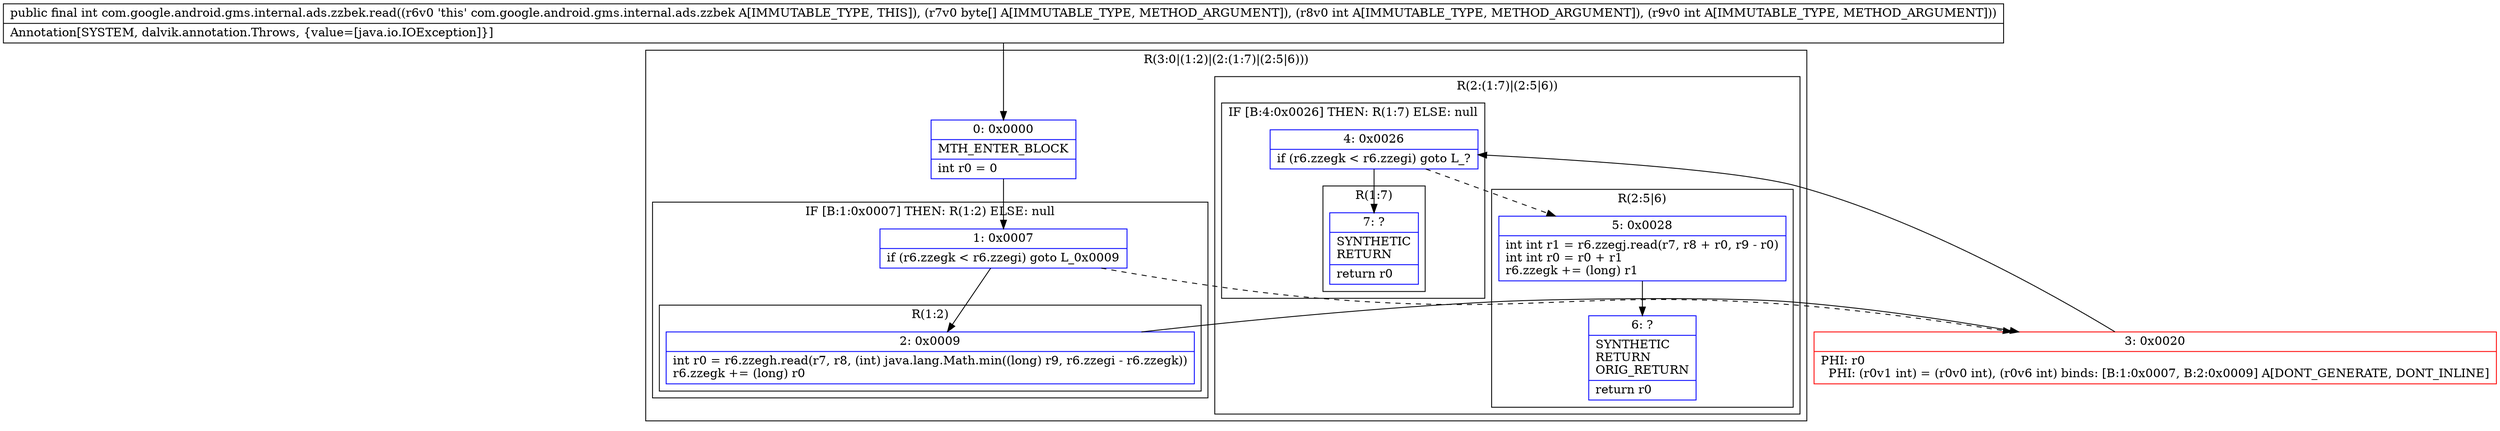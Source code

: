 digraph "CFG forcom.google.android.gms.internal.ads.zzbek.read([BII)I" {
subgraph cluster_Region_1807788040 {
label = "R(3:0|(1:2)|(2:(1:7)|(2:5|6)))";
node [shape=record,color=blue];
Node_0 [shape=record,label="{0\:\ 0x0000|MTH_ENTER_BLOCK\l|int r0 = 0\l}"];
subgraph cluster_IfRegion_1474567436 {
label = "IF [B:1:0x0007] THEN: R(1:2) ELSE: null";
node [shape=record,color=blue];
Node_1 [shape=record,label="{1\:\ 0x0007|if (r6.zzegk \< r6.zzegi) goto L_0x0009\l}"];
subgraph cluster_Region_720387483 {
label = "R(1:2)";
node [shape=record,color=blue];
Node_2 [shape=record,label="{2\:\ 0x0009|int r0 = r6.zzegh.read(r7, r8, (int) java.lang.Math.min((long) r9, r6.zzegi \- r6.zzegk))\lr6.zzegk += (long) r0\l}"];
}
}
subgraph cluster_Region_736707619 {
label = "R(2:(1:7)|(2:5|6))";
node [shape=record,color=blue];
subgraph cluster_IfRegion_987026687 {
label = "IF [B:4:0x0026] THEN: R(1:7) ELSE: null";
node [shape=record,color=blue];
Node_4 [shape=record,label="{4\:\ 0x0026|if (r6.zzegk \< r6.zzegi) goto L_?\l}"];
subgraph cluster_Region_113368919 {
label = "R(1:7)";
node [shape=record,color=blue];
Node_7 [shape=record,label="{7\:\ ?|SYNTHETIC\lRETURN\l|return r0\l}"];
}
}
subgraph cluster_Region_869694869 {
label = "R(2:5|6)";
node [shape=record,color=blue];
Node_5 [shape=record,label="{5\:\ 0x0028|int int r1 = r6.zzegj.read(r7, r8 + r0, r9 \- r0)\lint int r0 = r0 + r1\lr6.zzegk += (long) r1\l}"];
Node_6 [shape=record,label="{6\:\ ?|SYNTHETIC\lRETURN\lORIG_RETURN\l|return r0\l}"];
}
}
}
Node_3 [shape=record,color=red,label="{3\:\ 0x0020|PHI: r0 \l  PHI: (r0v1 int) = (r0v0 int), (r0v6 int) binds: [B:1:0x0007, B:2:0x0009] A[DONT_GENERATE, DONT_INLINE]\l}"];
MethodNode[shape=record,label="{public final int com.google.android.gms.internal.ads.zzbek.read((r6v0 'this' com.google.android.gms.internal.ads.zzbek A[IMMUTABLE_TYPE, THIS]), (r7v0 byte[] A[IMMUTABLE_TYPE, METHOD_ARGUMENT]), (r8v0 int A[IMMUTABLE_TYPE, METHOD_ARGUMENT]), (r9v0 int A[IMMUTABLE_TYPE, METHOD_ARGUMENT]))  | Annotation[SYSTEM, dalvik.annotation.Throws, \{value=[java.io.IOException]\}]\l}"];
MethodNode -> Node_0;
Node_0 -> Node_1;
Node_1 -> Node_2;
Node_1 -> Node_3[style=dashed];
Node_2 -> Node_3;
Node_4 -> Node_5[style=dashed];
Node_4 -> Node_7;
Node_5 -> Node_6;
Node_3 -> Node_4;
}

